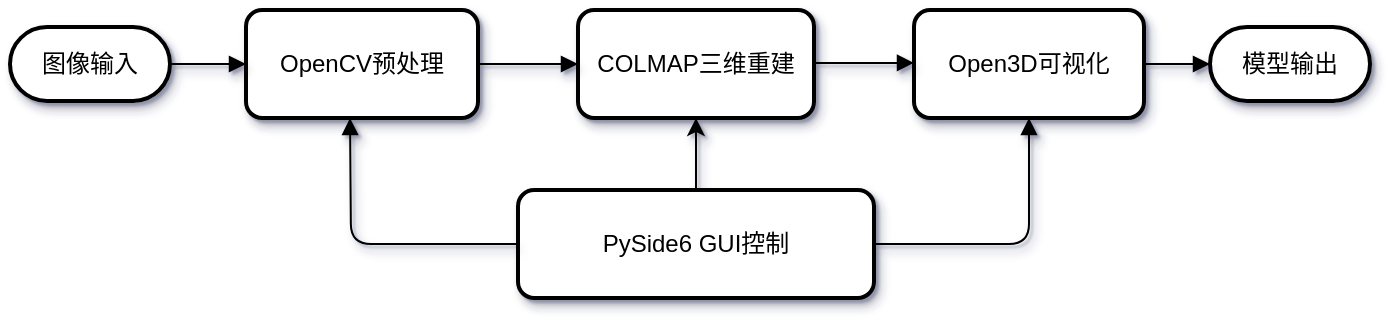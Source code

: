 <mxfile version="26.1.3">
  <diagram id="C5RBs43oDa-KdzZeNtuy" name="Page-1">
    <mxGraphModel dx="1268" dy="595" grid="1" gridSize="10" guides="1" tooltips="1" connect="1" arrows="1" fold="1" page="1" pageScale="1" pageWidth="827" pageHeight="1169" background="none" math="0" shadow="1">
      <root>
        <mxCell id="WIyWlLk6GJQsqaUBKTNV-0" />
        <mxCell id="WIyWlLk6GJQsqaUBKTNV-1" parent="WIyWlLk6GJQsqaUBKTNV-0" />
        <mxCell id="Meddw2bvtDSw4ibT4j4O-92" value="图像输入" style="whiteSpace=wrap;strokeWidth=2;rounded=1;glass=0;shadow=1;fontFamily=宋体;arcSize=50;" vertex="1" parent="WIyWlLk6GJQsqaUBKTNV-1">
          <mxGeometry x="130" y="128.5" width="80" height="37" as="geometry" />
        </mxCell>
        <mxCell id="Meddw2bvtDSw4ibT4j4O-93" value="OpenCV预处理" style="whiteSpace=wrap;strokeWidth=2;shadow=1;gradientColor=none;rounded=1;" vertex="1" parent="WIyWlLk6GJQsqaUBKTNV-1">
          <mxGeometry x="248" y="120" width="116" height="54" as="geometry" />
        </mxCell>
        <mxCell id="Meddw2bvtDSw4ibT4j4O-94" value="COLMAP三维重建" style="whiteSpace=wrap;strokeWidth=2;shadow=1;rounded=1;" vertex="1" parent="WIyWlLk6GJQsqaUBKTNV-1">
          <mxGeometry x="414" y="120" width="118" height="54" as="geometry" />
        </mxCell>
        <mxCell id="Meddw2bvtDSw4ibT4j4O-95" value="Open3D可视化" style="whiteSpace=wrap;strokeWidth=2;shadow=1;rounded=1;" vertex="1" parent="WIyWlLk6GJQsqaUBKTNV-1">
          <mxGeometry x="582" y="120" width="115" height="54" as="geometry" />
        </mxCell>
        <mxCell id="Meddw2bvtDSw4ibT4j4O-96" value="模型输出" style="whiteSpace=wrap;strokeWidth=2;shadow=1;rounded=1;arcSize=50;" vertex="1" parent="WIyWlLk6GJQsqaUBKTNV-1">
          <mxGeometry x="730" y="128.5" width="80" height="37" as="geometry" />
        </mxCell>
        <mxCell id="Meddw2bvtDSw4ibT4j4O-109" style="edgeStyle=orthogonalEdgeStyle;rounded=1;orthogonalLoop=1;jettySize=auto;html=1;exitX=0.5;exitY=0;exitDx=0;exitDy=0;entryX=0.5;entryY=1;entryDx=0;entryDy=0;shadow=1;" edge="1" parent="WIyWlLk6GJQsqaUBKTNV-1" source="Meddw2bvtDSw4ibT4j4O-97" target="Meddw2bvtDSw4ibT4j4O-94">
          <mxGeometry relative="1" as="geometry" />
        </mxCell>
        <mxCell id="Meddw2bvtDSw4ibT4j4O-97" value="PySide6 GUI控制" style="whiteSpace=wrap;strokeWidth=2;shadow=1;glass=0;rounded=1;" vertex="1" parent="WIyWlLk6GJQsqaUBKTNV-1">
          <mxGeometry x="384" y="210" width="178" height="54" as="geometry" />
        </mxCell>
        <mxCell id="Meddw2bvtDSw4ibT4j4O-98" value="" style="curved=1;startArrow=none;endArrow=block;exitX=1;exitY=0.5;entryX=0;entryY=0.5;rounded=1;entryDx=0;entryDy=0;shadow=1;" edge="1" parent="WIyWlLk6GJQsqaUBKTNV-1" source="Meddw2bvtDSw4ibT4j4O-92" target="Meddw2bvtDSw4ibT4j4O-93">
          <mxGeometry relative="1" as="geometry">
            <Array as="points" />
          </mxGeometry>
        </mxCell>
        <mxCell id="Meddw2bvtDSw4ibT4j4O-99" value="" style="curved=1;startArrow=none;endArrow=block;exitX=1;exitY=0.5;entryX=0;entryY=0.5;rounded=1;entryDx=0;entryDy=0;shadow=1;" edge="1" parent="WIyWlLk6GJQsqaUBKTNV-1" source="Meddw2bvtDSw4ibT4j4O-93" target="Meddw2bvtDSw4ibT4j4O-94">
          <mxGeometry relative="1" as="geometry">
            <Array as="points">
              <mxPoint x="389" y="147" />
            </Array>
          </mxGeometry>
        </mxCell>
        <mxCell id="Meddw2bvtDSw4ibT4j4O-100" value="" style="curved=1;startArrow=none;endArrow=block;exitX=1;exitY=0.5;entryX=0;entryY=0.5;rounded=1;entryDx=0;entryDy=0;shadow=1;" edge="1" parent="WIyWlLk6GJQsqaUBKTNV-1">
          <mxGeometry relative="1" as="geometry">
            <Array as="points" />
            <mxPoint x="532" y="146.47" as="sourcePoint" />
            <mxPoint x="582" y="146.47" as="targetPoint" />
          </mxGeometry>
        </mxCell>
        <mxCell id="Meddw2bvtDSw4ibT4j4O-101" value="" style="curved=1;startArrow=none;endArrow=block;exitX=1;exitY=0.5;entryX=0;entryY=0.5;rounded=1;shadow=1;" edge="1" parent="WIyWlLk6GJQsqaUBKTNV-1" source="Meddw2bvtDSw4ibT4j4O-95" target="Meddw2bvtDSw4ibT4j4O-96">
          <mxGeometry relative="1" as="geometry">
            <Array as="points" />
          </mxGeometry>
        </mxCell>
        <mxCell id="Meddw2bvtDSw4ibT4j4O-102" value="" style="startArrow=none;endArrow=block;exitX=0;exitY=0.5;entryX=0.04;entryY=1;rounded=1;edgeStyle=orthogonalEdgeStyle;exitDx=0;exitDy=0;shadow=1;" edge="1" parent="WIyWlLk6GJQsqaUBKTNV-1" source="Meddw2bvtDSw4ibT4j4O-97">
          <mxGeometry relative="1" as="geometry">
            <mxPoint x="550.21" y="350" as="sourcePoint" />
            <mxPoint x="300.01" y="174" as="targetPoint" />
          </mxGeometry>
        </mxCell>
        <mxCell id="Meddw2bvtDSw4ibT4j4O-104" value="" style="startArrow=none;endArrow=block;exitX=1;exitY=0.5;entryX=0.5;entryY=1;rounded=1;entryDx=0;entryDy=0;exitDx=0;exitDy=0;edgeStyle=orthogonalEdgeStyle;shadow=1;" edge="1" parent="WIyWlLk6GJQsqaUBKTNV-1" source="Meddw2bvtDSw4ibT4j4O-97" target="Meddw2bvtDSw4ibT4j4O-95">
          <mxGeometry relative="1" as="geometry">
            <mxPoint x="605" y="456.66" as="sourcePoint" />
            <mxPoint x="700.85" y="360" as="targetPoint" />
          </mxGeometry>
        </mxCell>
      </root>
    </mxGraphModel>
  </diagram>
</mxfile>

